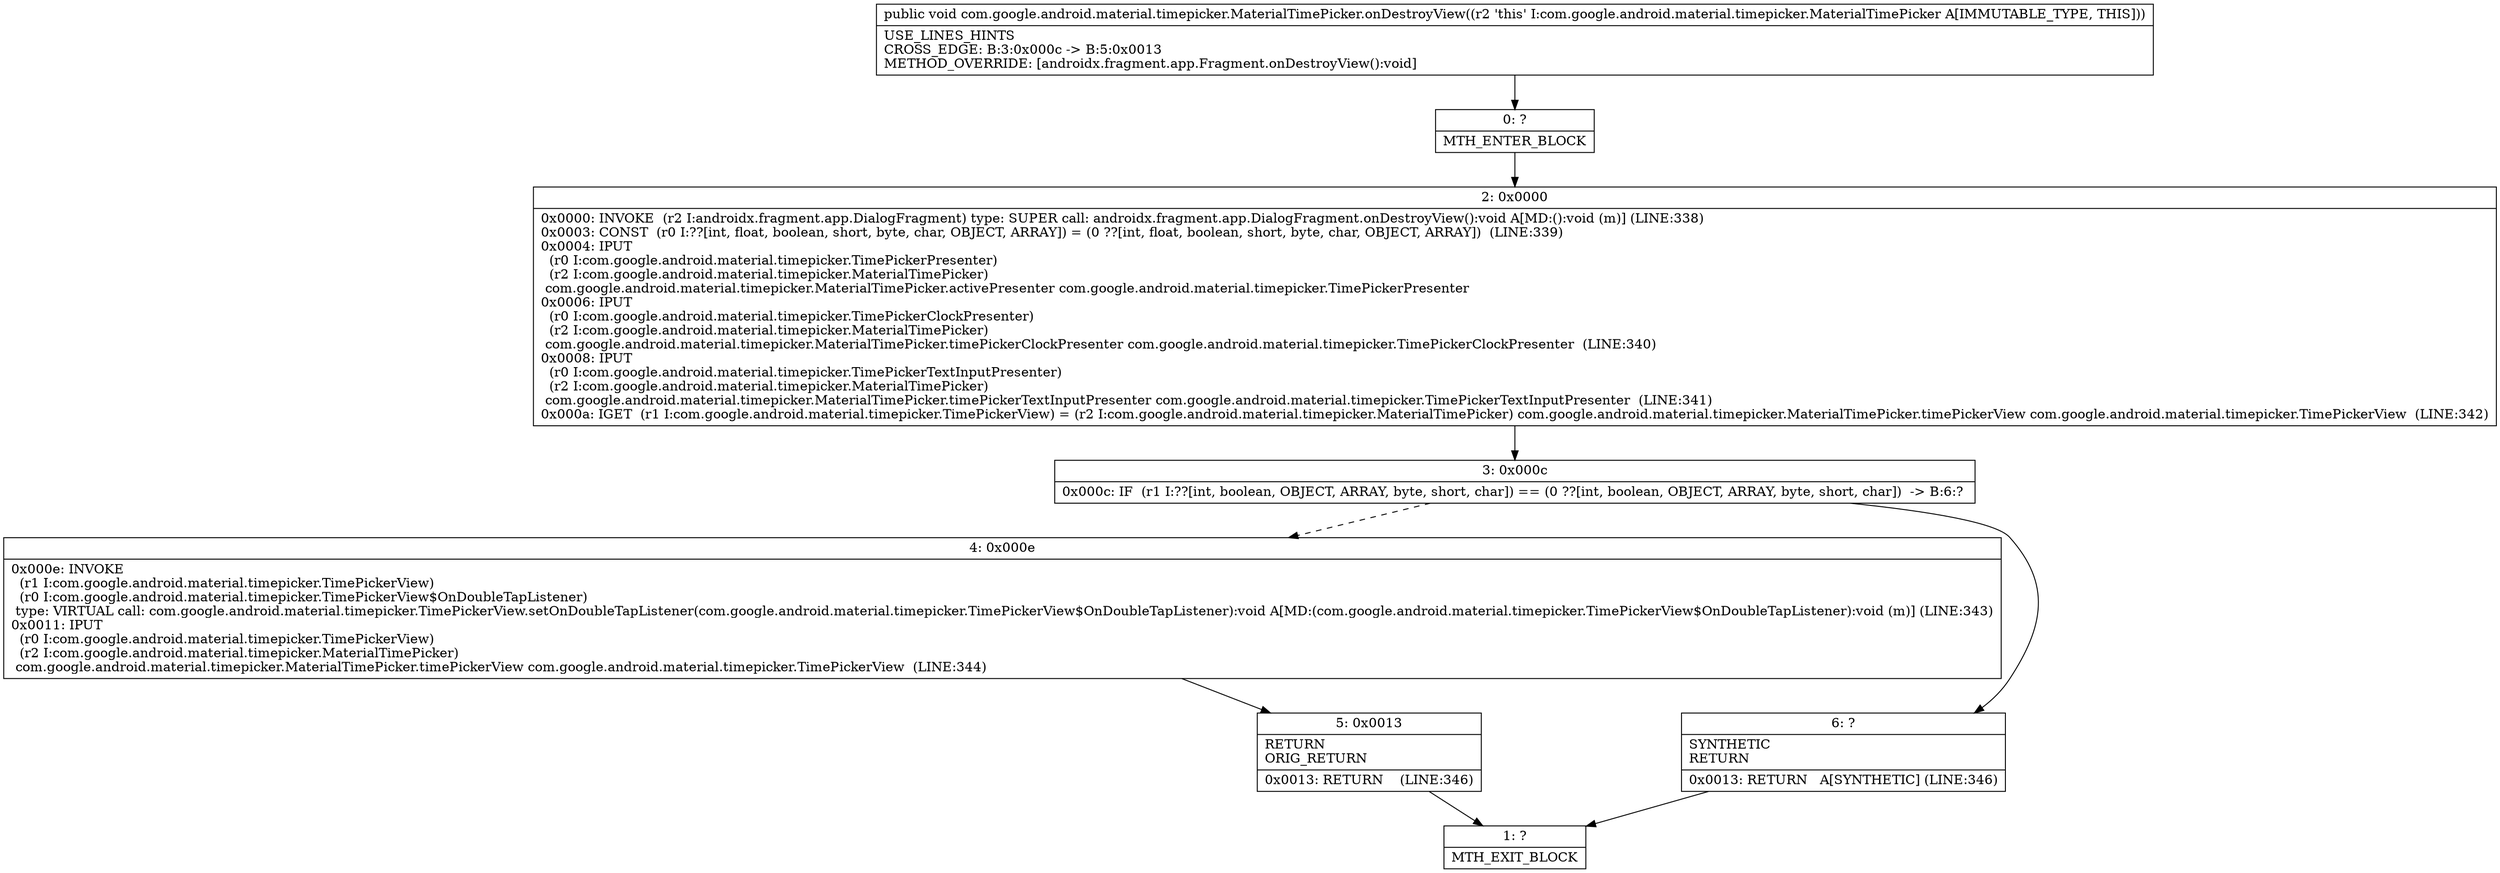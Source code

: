 digraph "CFG forcom.google.android.material.timepicker.MaterialTimePicker.onDestroyView()V" {
Node_0 [shape=record,label="{0\:\ ?|MTH_ENTER_BLOCK\l}"];
Node_2 [shape=record,label="{2\:\ 0x0000|0x0000: INVOKE  (r2 I:androidx.fragment.app.DialogFragment) type: SUPER call: androidx.fragment.app.DialogFragment.onDestroyView():void A[MD:():void (m)] (LINE:338)\l0x0003: CONST  (r0 I:??[int, float, boolean, short, byte, char, OBJECT, ARRAY]) = (0 ??[int, float, boolean, short, byte, char, OBJECT, ARRAY])  (LINE:339)\l0x0004: IPUT  \l  (r0 I:com.google.android.material.timepicker.TimePickerPresenter)\l  (r2 I:com.google.android.material.timepicker.MaterialTimePicker)\l com.google.android.material.timepicker.MaterialTimePicker.activePresenter com.google.android.material.timepicker.TimePickerPresenter \l0x0006: IPUT  \l  (r0 I:com.google.android.material.timepicker.TimePickerClockPresenter)\l  (r2 I:com.google.android.material.timepicker.MaterialTimePicker)\l com.google.android.material.timepicker.MaterialTimePicker.timePickerClockPresenter com.google.android.material.timepicker.TimePickerClockPresenter  (LINE:340)\l0x0008: IPUT  \l  (r0 I:com.google.android.material.timepicker.TimePickerTextInputPresenter)\l  (r2 I:com.google.android.material.timepicker.MaterialTimePicker)\l com.google.android.material.timepicker.MaterialTimePicker.timePickerTextInputPresenter com.google.android.material.timepicker.TimePickerTextInputPresenter  (LINE:341)\l0x000a: IGET  (r1 I:com.google.android.material.timepicker.TimePickerView) = (r2 I:com.google.android.material.timepicker.MaterialTimePicker) com.google.android.material.timepicker.MaterialTimePicker.timePickerView com.google.android.material.timepicker.TimePickerView  (LINE:342)\l}"];
Node_3 [shape=record,label="{3\:\ 0x000c|0x000c: IF  (r1 I:??[int, boolean, OBJECT, ARRAY, byte, short, char]) == (0 ??[int, boolean, OBJECT, ARRAY, byte, short, char])  \-\> B:6:? \l}"];
Node_4 [shape=record,label="{4\:\ 0x000e|0x000e: INVOKE  \l  (r1 I:com.google.android.material.timepicker.TimePickerView)\l  (r0 I:com.google.android.material.timepicker.TimePickerView$OnDoubleTapListener)\l type: VIRTUAL call: com.google.android.material.timepicker.TimePickerView.setOnDoubleTapListener(com.google.android.material.timepicker.TimePickerView$OnDoubleTapListener):void A[MD:(com.google.android.material.timepicker.TimePickerView$OnDoubleTapListener):void (m)] (LINE:343)\l0x0011: IPUT  \l  (r0 I:com.google.android.material.timepicker.TimePickerView)\l  (r2 I:com.google.android.material.timepicker.MaterialTimePicker)\l com.google.android.material.timepicker.MaterialTimePicker.timePickerView com.google.android.material.timepicker.TimePickerView  (LINE:344)\l}"];
Node_5 [shape=record,label="{5\:\ 0x0013|RETURN\lORIG_RETURN\l|0x0013: RETURN    (LINE:346)\l}"];
Node_1 [shape=record,label="{1\:\ ?|MTH_EXIT_BLOCK\l}"];
Node_6 [shape=record,label="{6\:\ ?|SYNTHETIC\lRETURN\l|0x0013: RETURN   A[SYNTHETIC] (LINE:346)\l}"];
MethodNode[shape=record,label="{public void com.google.android.material.timepicker.MaterialTimePicker.onDestroyView((r2 'this' I:com.google.android.material.timepicker.MaterialTimePicker A[IMMUTABLE_TYPE, THIS]))  | USE_LINES_HINTS\lCROSS_EDGE: B:3:0x000c \-\> B:5:0x0013\lMETHOD_OVERRIDE: [androidx.fragment.app.Fragment.onDestroyView():void]\l}"];
MethodNode -> Node_0;Node_0 -> Node_2;
Node_2 -> Node_3;
Node_3 -> Node_4[style=dashed];
Node_3 -> Node_6;
Node_4 -> Node_5;
Node_5 -> Node_1;
Node_6 -> Node_1;
}

